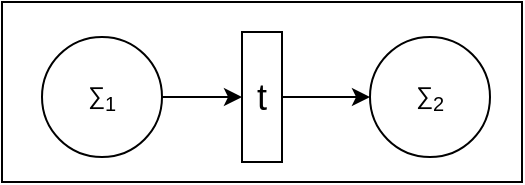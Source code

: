 <mxfile version="21.0.6" type="github">
  <diagram name="第 1 页" id="8NZPt4BKL3ZUkq8rwfjg">
    <mxGraphModel dx="819" dy="473" grid="1" gridSize="10" guides="1" tooltips="1" connect="1" arrows="1" fold="1" page="1" pageScale="1" pageWidth="827" pageHeight="1169" math="0" shadow="0">
      <root>
        <mxCell id="0" />
        <mxCell id="1" parent="0" />
        <mxCell id="93vt35J30JlQjtE3s2DI-6" value="" style="verticalLabelPosition=bottom;verticalAlign=top;html=1;shape=mxgraph.basic.rect;fillColor2=none;strokeWidth=1;size=20;indent=5;" vertex="1" parent="1">
          <mxGeometry x="230" y="80" width="260" height="90" as="geometry" />
        </mxCell>
        <mxCell id="93vt35J30JlQjtE3s2DI-4" value="" style="edgeStyle=orthogonalEdgeStyle;rounded=0;orthogonalLoop=1;jettySize=auto;html=1;" edge="1" parent="1" source="93vt35J30JlQjtE3s2DI-1" target="93vt35J30JlQjtE3s2DI-2">
          <mxGeometry relative="1" as="geometry" />
        </mxCell>
        <mxCell id="93vt35J30JlQjtE3s2DI-1" value="∑&lt;sub&gt;1&lt;/sub&gt;" style="ellipse;whiteSpace=wrap;html=1;aspect=fixed;" vertex="1" parent="1">
          <mxGeometry x="250" y="97.5" width="60" height="60" as="geometry" />
        </mxCell>
        <mxCell id="93vt35J30JlQjtE3s2DI-5" value="" style="edgeStyle=orthogonalEdgeStyle;rounded=0;orthogonalLoop=1;jettySize=auto;html=1;" edge="1" parent="1" source="93vt35J30JlQjtE3s2DI-2" target="93vt35J30JlQjtE3s2DI-3">
          <mxGeometry relative="1" as="geometry" />
        </mxCell>
        <mxCell id="93vt35J30JlQjtE3s2DI-2" value="&lt;font style=&quot;font-size: 18px;&quot;&gt;t&lt;/font&gt;" style="rounded=0;whiteSpace=wrap;html=1;" vertex="1" parent="1">
          <mxGeometry x="350" y="95" width="20" height="65" as="geometry" />
        </mxCell>
        <mxCell id="93vt35J30JlQjtE3s2DI-3" value="∑&lt;sub&gt;2&lt;/sub&gt;" style="ellipse;whiteSpace=wrap;html=1;aspect=fixed;" vertex="1" parent="1">
          <mxGeometry x="414" y="97.5" width="60" height="60" as="geometry" />
        </mxCell>
      </root>
    </mxGraphModel>
  </diagram>
</mxfile>
